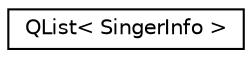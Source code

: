 digraph "类继承关系图"
{
  edge [fontname="Helvetica",fontsize="10",labelfontname="Helvetica",labelfontsize="10"];
  node [fontname="Helvetica",fontsize="10",shape=record];
  rankdir="LR";
  Node0 [label="QList\< SingerInfo \>",height=0.2,width=0.4,color="black", fillcolor="white", style="filled",URL="$class_q_list.html"];
}
